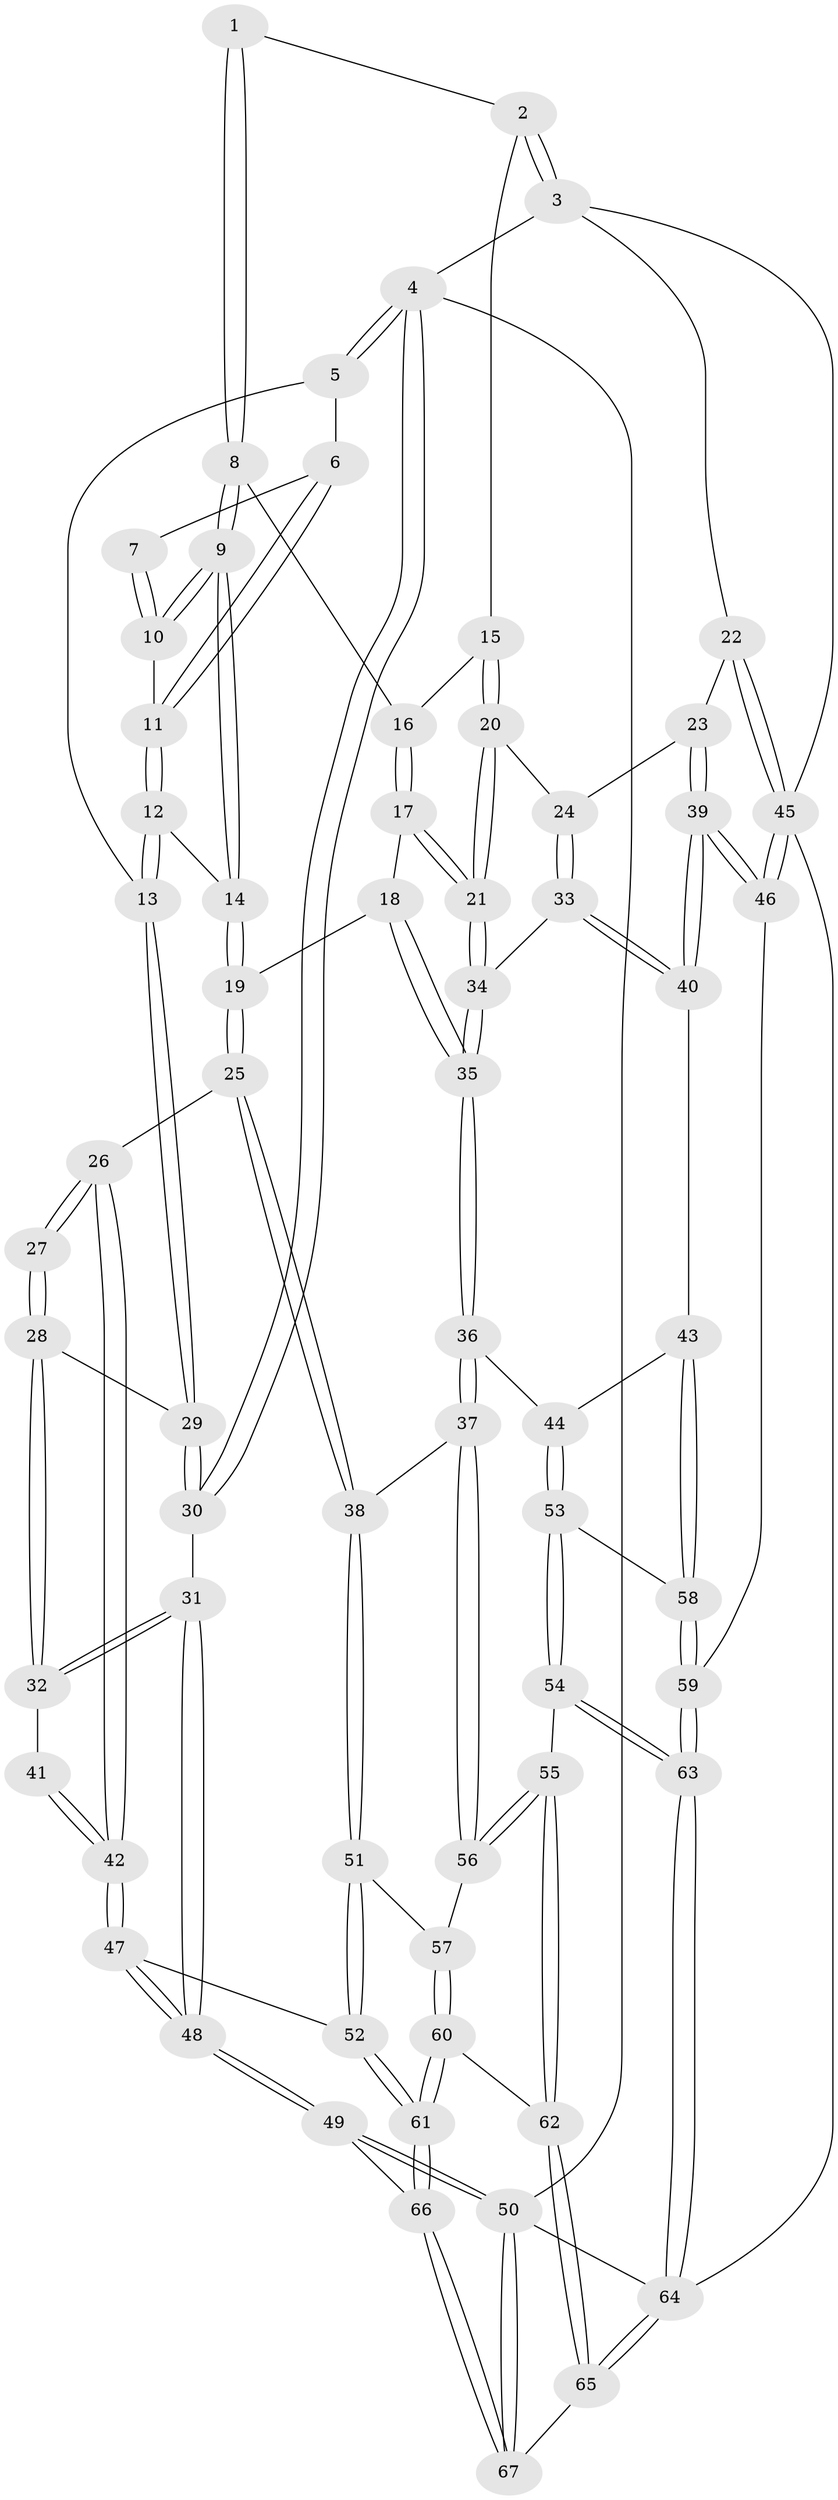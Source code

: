 // Generated by graph-tools (version 1.1) at 2025/17/03/09/25 04:17:21]
// undirected, 67 vertices, 164 edges
graph export_dot {
graph [start="1"]
  node [color=gray90,style=filled];
  1 [pos="+0.5754075217176182+0"];
  2 [pos="+1+0"];
  3 [pos="+1+0"];
  4 [pos="+0+0"];
  5 [pos="+0.20723052248480892+0"];
  6 [pos="+0.2696011039229588+0"];
  7 [pos="+0.5247952642938187+0"];
  8 [pos="+0.5994553578774765+0.09495532967114623"];
  9 [pos="+0.512117863015765+0.13355744102758274"];
  10 [pos="+0.4599834218131435+0.028867408390992052"];
  11 [pos="+0.40046081824361873+0.031573581498446225"];
  12 [pos="+0.3654772987259998+0.13146590736066854"];
  13 [pos="+0.20610279859118336+0.1382400729799316"];
  14 [pos="+0.47608411478031426+0.16867487820334956"];
  15 [pos="+0.7561654670446588+0.11348306838042992"];
  16 [pos="+0.6354383090671987+0.11220648308236991"];
  17 [pos="+0.637515838780977+0.3036619221754054"];
  18 [pos="+0.5104018724001885+0.3127215204309222"];
  19 [pos="+0.48293501430428354+0.2933167239727162"];
  20 [pos="+0.7865277272090392+0.16119633356842142"];
  21 [pos="+0.6934360076301008+0.33058330507087363"];
  22 [pos="+1+0.21574547634769617"];
  23 [pos="+0.9812361774955123+0.2503284908504533"];
  24 [pos="+0.9726785432394348+0.24947878426171377"];
  25 [pos="+0.25908442586682406+0.3846192620701289"];
  26 [pos="+0.2560144970432516+0.38266015509435"];
  27 [pos="+0.20021445023001397+0.27017699988823984"];
  28 [pos="+0.19489577361373026+0.1665744452132168"];
  29 [pos="+0.19787569878731193+0.15154417160870767"];
  30 [pos="+0+0"];
  31 [pos="+0+0.25970833819789085"];
  32 [pos="+0+0.25961358225906567"];
  33 [pos="+0.7308143348482674+0.3790869689681942"];
  34 [pos="+0.70859399555463+0.3551805564575377"];
  35 [pos="+0.5316484250325+0.4638793292955503"];
  36 [pos="+0.5285377001646783+0.496122613786368"];
  37 [pos="+0.4034432549113109+0.514763969114368"];
  38 [pos="+0.2751428100774161+0.4182299660693586"];
  39 [pos="+0.8328645408721963+0.5311475172240976"];
  40 [pos="+0.7572170032621887+0.49949124079171964"];
  41 [pos="+0.07899657323755739+0.3052015990847039"];
  42 [pos="+0+0.6123806657852722"];
  43 [pos="+0.7104058846256517+0.5251840678533257"];
  44 [pos="+0.5399239186881717+0.5066746851975215"];
  45 [pos="+1+0.6904967912640076"];
  46 [pos="+0.9897611787492329+0.6800887889389662"];
  47 [pos="+0+0.646245528140822"];
  48 [pos="+0+0.6480567916699908"];
  49 [pos="+0+0.8991523838604646"];
  50 [pos="+0+1"];
  51 [pos="+0.22414408036753736+0.6606241807700655"];
  52 [pos="+0+0.6745636774711277"];
  53 [pos="+0.5398759996282662+0.7288011836986882"];
  54 [pos="+0.4802990520477487+0.7711163415768693"];
  55 [pos="+0.44674044346069525+0.7831145166860284"];
  56 [pos="+0.3875051816154029+0.7183867257191401"];
  57 [pos="+0.24194758493514812+0.6741139606016545"];
  58 [pos="+0.638313268038448+0.7133218665762452"];
  59 [pos="+0.8036291309509642+0.7988285942014693"];
  60 [pos="+0.19330894239481247+0.8896400102214838"];
  61 [pos="+0.1857232915020646+0.8958772597660923"];
  62 [pos="+0.4376567102651624+0.80851890049577"];
  63 [pos="+0.7489047137086993+0.974219649894946"];
  64 [pos="+0.7423667425350958+1"];
  65 [pos="+0.45787119355675926+1"];
  66 [pos="+0.18089260644557104+0.9479890992202613"];
  67 [pos="+0.2258029439512037+1"];
  1 -- 2;
  1 -- 8;
  1 -- 8;
  2 -- 3;
  2 -- 3;
  2 -- 15;
  3 -- 4;
  3 -- 22;
  3 -- 45;
  4 -- 5;
  4 -- 5;
  4 -- 30;
  4 -- 30;
  4 -- 50;
  5 -- 6;
  5 -- 13;
  6 -- 7;
  6 -- 11;
  6 -- 11;
  7 -- 10;
  7 -- 10;
  8 -- 9;
  8 -- 9;
  8 -- 16;
  9 -- 10;
  9 -- 10;
  9 -- 14;
  9 -- 14;
  10 -- 11;
  11 -- 12;
  11 -- 12;
  12 -- 13;
  12 -- 13;
  12 -- 14;
  13 -- 29;
  13 -- 29;
  14 -- 19;
  14 -- 19;
  15 -- 16;
  15 -- 20;
  15 -- 20;
  16 -- 17;
  16 -- 17;
  17 -- 18;
  17 -- 21;
  17 -- 21;
  18 -- 19;
  18 -- 35;
  18 -- 35;
  19 -- 25;
  19 -- 25;
  20 -- 21;
  20 -- 21;
  20 -- 24;
  21 -- 34;
  21 -- 34;
  22 -- 23;
  22 -- 45;
  22 -- 45;
  23 -- 24;
  23 -- 39;
  23 -- 39;
  24 -- 33;
  24 -- 33;
  25 -- 26;
  25 -- 38;
  25 -- 38;
  26 -- 27;
  26 -- 27;
  26 -- 42;
  26 -- 42;
  27 -- 28;
  27 -- 28;
  28 -- 29;
  28 -- 32;
  28 -- 32;
  29 -- 30;
  29 -- 30;
  30 -- 31;
  31 -- 32;
  31 -- 32;
  31 -- 48;
  31 -- 48;
  32 -- 41;
  33 -- 34;
  33 -- 40;
  33 -- 40;
  34 -- 35;
  34 -- 35;
  35 -- 36;
  35 -- 36;
  36 -- 37;
  36 -- 37;
  36 -- 44;
  37 -- 38;
  37 -- 56;
  37 -- 56;
  38 -- 51;
  38 -- 51;
  39 -- 40;
  39 -- 40;
  39 -- 46;
  39 -- 46;
  40 -- 43;
  41 -- 42;
  41 -- 42;
  42 -- 47;
  42 -- 47;
  43 -- 44;
  43 -- 58;
  43 -- 58;
  44 -- 53;
  44 -- 53;
  45 -- 46;
  45 -- 46;
  45 -- 64;
  46 -- 59;
  47 -- 48;
  47 -- 48;
  47 -- 52;
  48 -- 49;
  48 -- 49;
  49 -- 50;
  49 -- 50;
  49 -- 66;
  50 -- 67;
  50 -- 67;
  50 -- 64;
  51 -- 52;
  51 -- 52;
  51 -- 57;
  52 -- 61;
  52 -- 61;
  53 -- 54;
  53 -- 54;
  53 -- 58;
  54 -- 55;
  54 -- 63;
  54 -- 63;
  55 -- 56;
  55 -- 56;
  55 -- 62;
  55 -- 62;
  56 -- 57;
  57 -- 60;
  57 -- 60;
  58 -- 59;
  58 -- 59;
  59 -- 63;
  59 -- 63;
  60 -- 61;
  60 -- 61;
  60 -- 62;
  61 -- 66;
  61 -- 66;
  62 -- 65;
  62 -- 65;
  63 -- 64;
  63 -- 64;
  64 -- 65;
  64 -- 65;
  65 -- 67;
  66 -- 67;
  66 -- 67;
}
